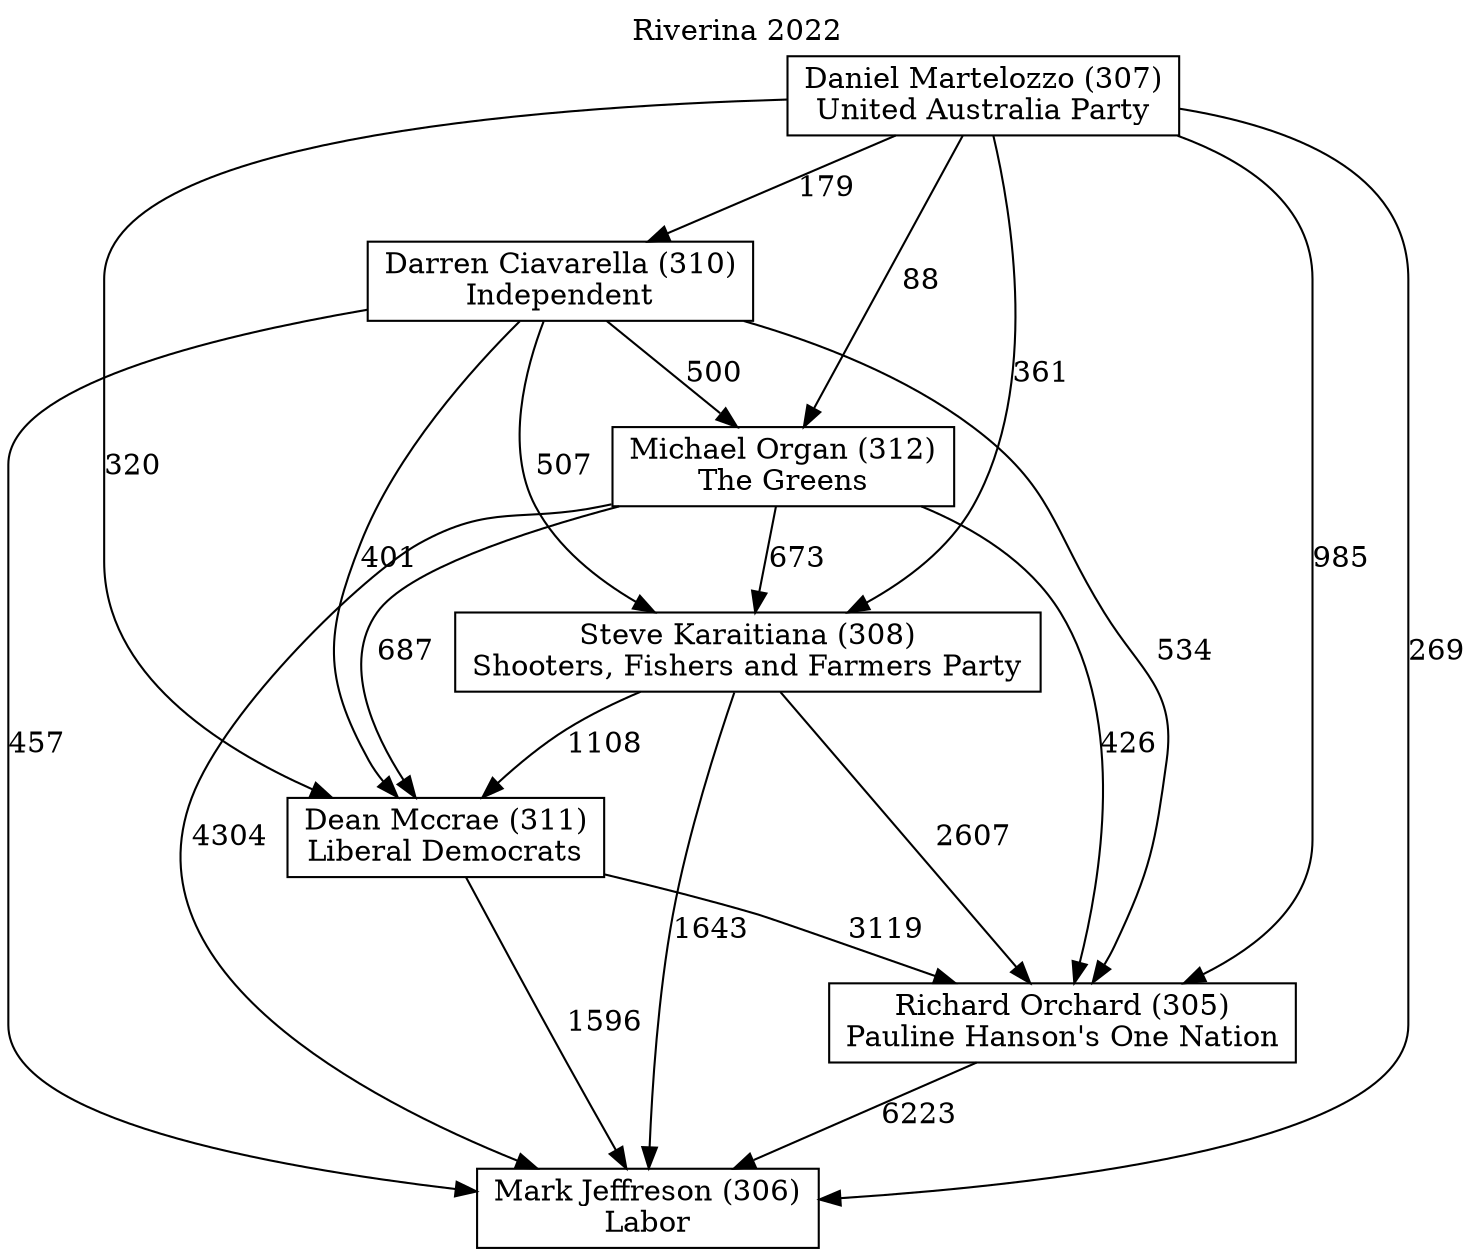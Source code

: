 // House preference flow
digraph "Mark Jeffreson (306)_Riverina_2022" {
	graph [label="Riverina 2022" labelloc=t mclimit=10]
	node [shape=box]
	"Steve Karaitiana (308)" [label="Steve Karaitiana (308)
Shooters, Fishers and Farmers Party"]
	"Dean Mccrae (311)" [label="Dean Mccrae (311)
Liberal Democrats"]
	"Darren Ciavarella (310)" [label="Darren Ciavarella (310)
Independent"]
	"Michael Organ (312)" [label="Michael Organ (312)
The Greens"]
	"Richard Orchard (305)" [label="Richard Orchard (305)
Pauline Hanson's One Nation"]
	"Mark Jeffreson (306)" [label="Mark Jeffreson (306)
Labor"]
	"Daniel Martelozzo (307)" [label="Daniel Martelozzo (307)
United Australia Party"]
	"Darren Ciavarella (310)" -> "Steve Karaitiana (308)" [label=507]
	"Michael Organ (312)" -> "Richard Orchard (305)" [label=426]
	"Darren Ciavarella (310)" -> "Michael Organ (312)" [label=500]
	"Steve Karaitiana (308)" -> "Mark Jeffreson (306)" [label=1643]
	"Michael Organ (312)" -> "Mark Jeffreson (306)" [label=4304]
	"Daniel Martelozzo (307)" -> "Mark Jeffreson (306)" [label=269]
	"Dean Mccrae (311)" -> "Richard Orchard (305)" [label=3119]
	"Darren Ciavarella (310)" -> "Mark Jeffreson (306)" [label=457]
	"Daniel Martelozzo (307)" -> "Dean Mccrae (311)" [label=320]
	"Darren Ciavarella (310)" -> "Richard Orchard (305)" [label=534]
	"Darren Ciavarella (310)" -> "Dean Mccrae (311)" [label=401]
	"Steve Karaitiana (308)" -> "Dean Mccrae (311)" [label=1108]
	"Michael Organ (312)" -> "Steve Karaitiana (308)" [label=673]
	"Steve Karaitiana (308)" -> "Richard Orchard (305)" [label=2607]
	"Daniel Martelozzo (307)" -> "Steve Karaitiana (308)" [label=361]
	"Richard Orchard (305)" -> "Mark Jeffreson (306)" [label=6223]
	"Dean Mccrae (311)" -> "Mark Jeffreson (306)" [label=1596]
	"Michael Organ (312)" -> "Dean Mccrae (311)" [label=687]
	"Daniel Martelozzo (307)" -> "Michael Organ (312)" [label=88]
	"Daniel Martelozzo (307)" -> "Darren Ciavarella (310)" [label=179]
	"Daniel Martelozzo (307)" -> "Richard Orchard (305)" [label=985]
}
